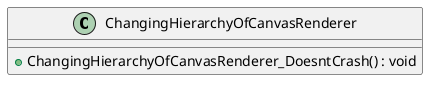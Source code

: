 @startuml
class ChangingHierarchyOfCanvasRenderer {
    + ChangingHierarchyOfCanvasRenderer_DoesntCrash() : void
}
@enduml
